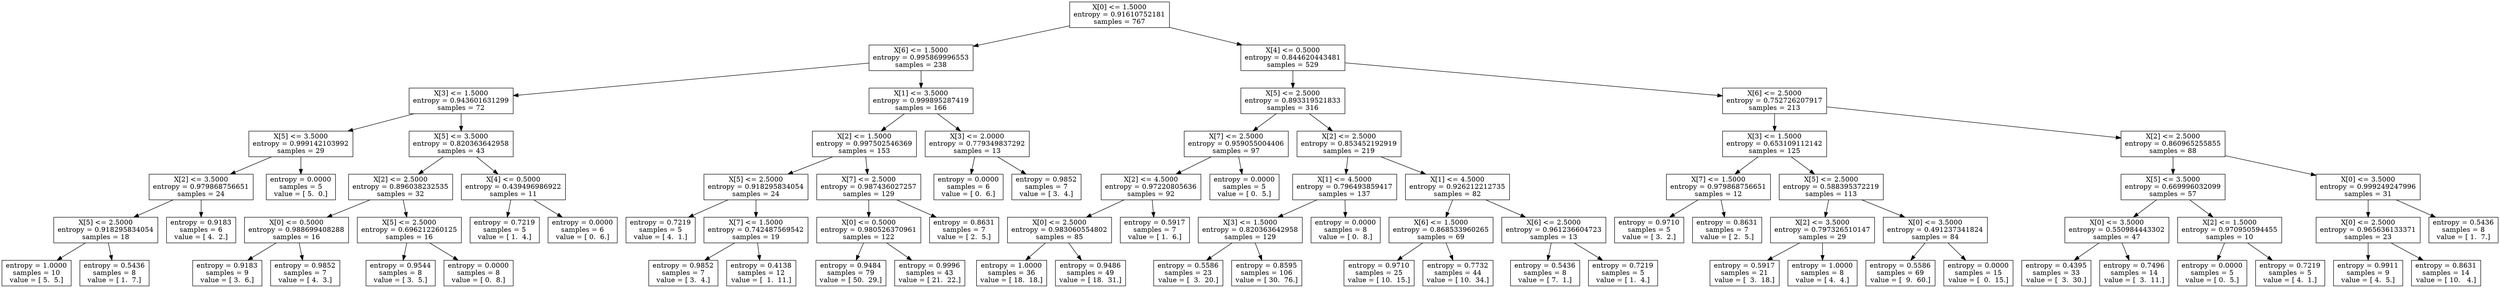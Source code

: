 digraph Tree {
0 [label="X[0] <= 1.5000\nentropy = 0.91610752181\nsamples = 767", shape="box"] ;
1 [label="X[6] <= 1.5000\nentropy = 0.995869996553\nsamples = 238", shape="box"] ;
0 -> 1 ;
2 [label="X[3] <= 1.5000\nentropy = 0.943601631299\nsamples = 72", shape="box"] ;
1 -> 2 ;
3 [label="X[5] <= 3.5000\nentropy = 0.999142103992\nsamples = 29", shape="box"] ;
2 -> 3 ;
4 [label="X[2] <= 3.5000\nentropy = 0.979868756651\nsamples = 24", shape="box"] ;
3 -> 4 ;
5 [label="X[5] <= 2.5000\nentropy = 0.918295834054\nsamples = 18", shape="box"] ;
4 -> 5 ;
6 [label="entropy = 1.0000\nsamples = 10\nvalue = [ 5.  5.]", shape="box"] ;
5 -> 6 ;
7 [label="entropy = 0.5436\nsamples = 8\nvalue = [ 1.  7.]", shape="box"] ;
5 -> 7 ;
8 [label="entropy = 0.9183\nsamples = 6\nvalue = [ 4.  2.]", shape="box"] ;
4 -> 8 ;
9 [label="entropy = 0.0000\nsamples = 5\nvalue = [ 5.  0.]", shape="box"] ;
3 -> 9 ;
10 [label="X[5] <= 3.5000\nentropy = 0.820363642958\nsamples = 43", shape="box"] ;
2 -> 10 ;
11 [label="X[2] <= 2.5000\nentropy = 0.896038232535\nsamples = 32", shape="box"] ;
10 -> 11 ;
12 [label="X[0] <= 0.5000\nentropy = 0.988699408288\nsamples = 16", shape="box"] ;
11 -> 12 ;
13 [label="entropy = 0.9183\nsamples = 9\nvalue = [ 3.  6.]", shape="box"] ;
12 -> 13 ;
14 [label="entropy = 0.9852\nsamples = 7\nvalue = [ 4.  3.]", shape="box"] ;
12 -> 14 ;
15 [label="X[5] <= 2.5000\nentropy = 0.696212260125\nsamples = 16", shape="box"] ;
11 -> 15 ;
16 [label="entropy = 0.9544\nsamples = 8\nvalue = [ 3.  5.]", shape="box"] ;
15 -> 16 ;
17 [label="entropy = 0.0000\nsamples = 8\nvalue = [ 0.  8.]", shape="box"] ;
15 -> 17 ;
18 [label="X[4] <= 0.5000\nentropy = 0.439496986922\nsamples = 11", shape="box"] ;
10 -> 18 ;
19 [label="entropy = 0.7219\nsamples = 5\nvalue = [ 1.  4.]", shape="box"] ;
18 -> 19 ;
20 [label="entropy = 0.0000\nsamples = 6\nvalue = [ 0.  6.]", shape="box"] ;
18 -> 20 ;
21 [label="X[1] <= 3.5000\nentropy = 0.999895287419\nsamples = 166", shape="box"] ;
1 -> 21 ;
22 [label="X[2] <= 1.5000\nentropy = 0.997502546369\nsamples = 153", shape="box"] ;
21 -> 22 ;
23 [label="X[5] <= 2.5000\nentropy = 0.918295834054\nsamples = 24", shape="box"] ;
22 -> 23 ;
24 [label="entropy = 0.7219\nsamples = 5\nvalue = [ 4.  1.]", shape="box"] ;
23 -> 24 ;
25 [label="X[7] <= 1.5000\nentropy = 0.742487569542\nsamples = 19", shape="box"] ;
23 -> 25 ;
26 [label="entropy = 0.9852\nsamples = 7\nvalue = [ 3.  4.]", shape="box"] ;
25 -> 26 ;
27 [label="entropy = 0.4138\nsamples = 12\nvalue = [  1.  11.]", shape="box"] ;
25 -> 27 ;
28 [label="X[7] <= 2.5000\nentropy = 0.987436027257\nsamples = 129", shape="box"] ;
22 -> 28 ;
29 [label="X[0] <= 0.5000\nentropy = 0.980526370961\nsamples = 122", shape="box"] ;
28 -> 29 ;
30 [label="entropy = 0.9484\nsamples = 79\nvalue = [ 50.  29.]", shape="box"] ;
29 -> 30 ;
31 [label="entropy = 0.9996\nsamples = 43\nvalue = [ 21.  22.]", shape="box"] ;
29 -> 31 ;
32 [label="entropy = 0.8631\nsamples = 7\nvalue = [ 2.  5.]", shape="box"] ;
28 -> 32 ;
33 [label="X[3] <= 2.0000\nentropy = 0.779349837292\nsamples = 13", shape="box"] ;
21 -> 33 ;
34 [label="entropy = 0.0000\nsamples = 6\nvalue = [ 0.  6.]", shape="box"] ;
33 -> 34 ;
35 [label="entropy = 0.9852\nsamples = 7\nvalue = [ 3.  4.]", shape="box"] ;
33 -> 35 ;
36 [label="X[4] <= 0.5000\nentropy = 0.844620443481\nsamples = 529", shape="box"] ;
0 -> 36 ;
37 [label="X[5] <= 2.5000\nentropy = 0.893319521833\nsamples = 316", shape="box"] ;
36 -> 37 ;
38 [label="X[7] <= 2.5000\nentropy = 0.959055004406\nsamples = 97", shape="box"] ;
37 -> 38 ;
39 [label="X[2] <= 4.5000\nentropy = 0.97220805636\nsamples = 92", shape="box"] ;
38 -> 39 ;
40 [label="X[0] <= 2.5000\nentropy = 0.983060554802\nsamples = 85", shape="box"] ;
39 -> 40 ;
41 [label="entropy = 1.0000\nsamples = 36\nvalue = [ 18.  18.]", shape="box"] ;
40 -> 41 ;
42 [label="entropy = 0.9486\nsamples = 49\nvalue = [ 18.  31.]", shape="box"] ;
40 -> 42 ;
43 [label="entropy = 0.5917\nsamples = 7\nvalue = [ 1.  6.]", shape="box"] ;
39 -> 43 ;
44 [label="entropy = 0.0000\nsamples = 5\nvalue = [ 0.  5.]", shape="box"] ;
38 -> 44 ;
45 [label="X[2] <= 2.5000\nentropy = 0.853452192919\nsamples = 219", shape="box"] ;
37 -> 45 ;
46 [label="X[1] <= 4.5000\nentropy = 0.796493859417\nsamples = 137", shape="box"] ;
45 -> 46 ;
47 [label="X[3] <= 1.5000\nentropy = 0.820363642958\nsamples = 129", shape="box"] ;
46 -> 47 ;
48 [label="entropy = 0.5586\nsamples = 23\nvalue = [  3.  20.]", shape="box"] ;
47 -> 48 ;
49 [label="entropy = 0.8595\nsamples = 106\nvalue = [ 30.  76.]", shape="box"] ;
47 -> 49 ;
50 [label="entropy = 0.0000\nsamples = 8\nvalue = [ 0.  8.]", shape="box"] ;
46 -> 50 ;
51 [label="X[1] <= 4.5000\nentropy = 0.926212212735\nsamples = 82", shape="box"] ;
45 -> 51 ;
52 [label="X[6] <= 1.5000\nentropy = 0.868533960265\nsamples = 69", shape="box"] ;
51 -> 52 ;
53 [label="entropy = 0.9710\nsamples = 25\nvalue = [ 10.  15.]", shape="box"] ;
52 -> 53 ;
54 [label="entropy = 0.7732\nsamples = 44\nvalue = [ 10.  34.]", shape="box"] ;
52 -> 54 ;
55 [label="X[6] <= 2.5000\nentropy = 0.961236604723\nsamples = 13", shape="box"] ;
51 -> 55 ;
56 [label="entropy = 0.5436\nsamples = 8\nvalue = [ 7.  1.]", shape="box"] ;
55 -> 56 ;
57 [label="entropy = 0.7219\nsamples = 5\nvalue = [ 1.  4.]", shape="box"] ;
55 -> 57 ;
58 [label="X[6] <= 2.5000\nentropy = 0.752726207917\nsamples = 213", shape="box"] ;
36 -> 58 ;
59 [label="X[3] <= 1.5000\nentropy = 0.653109112142\nsamples = 125", shape="box"] ;
58 -> 59 ;
60 [label="X[7] <= 1.5000\nentropy = 0.979868756651\nsamples = 12", shape="box"] ;
59 -> 60 ;
61 [label="entropy = 0.9710\nsamples = 5\nvalue = [ 3.  2.]", shape="box"] ;
60 -> 61 ;
62 [label="entropy = 0.8631\nsamples = 7\nvalue = [ 2.  5.]", shape="box"] ;
60 -> 62 ;
63 [label="X[5] <= 2.5000\nentropy = 0.588395372219\nsamples = 113", shape="box"] ;
59 -> 63 ;
64 [label="X[2] <= 3.5000\nentropy = 0.797326510147\nsamples = 29", shape="box"] ;
63 -> 64 ;
65 [label="entropy = 0.5917\nsamples = 21\nvalue = [  3.  18.]", shape="box"] ;
64 -> 65 ;
66 [label="entropy = 1.0000\nsamples = 8\nvalue = [ 4.  4.]", shape="box"] ;
64 -> 66 ;
67 [label="X[0] <= 3.5000\nentropy = 0.491237341824\nsamples = 84", shape="box"] ;
63 -> 67 ;
68 [label="entropy = 0.5586\nsamples = 69\nvalue = [  9.  60.]", shape="box"] ;
67 -> 68 ;
69 [label="entropy = 0.0000\nsamples = 15\nvalue = [  0.  15.]", shape="box"] ;
67 -> 69 ;
70 [label="X[2] <= 2.5000\nentropy = 0.860965255855\nsamples = 88", shape="box"] ;
58 -> 70 ;
71 [label="X[5] <= 3.5000\nentropy = 0.669996032099\nsamples = 57", shape="box"] ;
70 -> 71 ;
72 [label="X[0] <= 3.5000\nentropy = 0.550984443302\nsamples = 47", shape="box"] ;
71 -> 72 ;
73 [label="entropy = 0.4395\nsamples = 33\nvalue = [  3.  30.]", shape="box"] ;
72 -> 73 ;
74 [label="entropy = 0.7496\nsamples = 14\nvalue = [  3.  11.]", shape="box"] ;
72 -> 74 ;
75 [label="X[2] <= 1.5000\nentropy = 0.970950594455\nsamples = 10", shape="box"] ;
71 -> 75 ;
76 [label="entropy = 0.0000\nsamples = 5\nvalue = [ 0.  5.]", shape="box"] ;
75 -> 76 ;
77 [label="entropy = 0.7219\nsamples = 5\nvalue = [ 4.  1.]", shape="box"] ;
75 -> 77 ;
78 [label="X[0] <= 3.5000\nentropy = 0.999249247996\nsamples = 31", shape="box"] ;
70 -> 78 ;
79 [label="X[0] <= 2.5000\nentropy = 0.965636133371\nsamples = 23", shape="box"] ;
78 -> 79 ;
80 [label="entropy = 0.9911\nsamples = 9\nvalue = [ 4.  5.]", shape="box"] ;
79 -> 80 ;
81 [label="entropy = 0.8631\nsamples = 14\nvalue = [ 10.   4.]", shape="box"] ;
79 -> 81 ;
82 [label="entropy = 0.5436\nsamples = 8\nvalue = [ 1.  7.]", shape="box"] ;
78 -> 82 ;
}